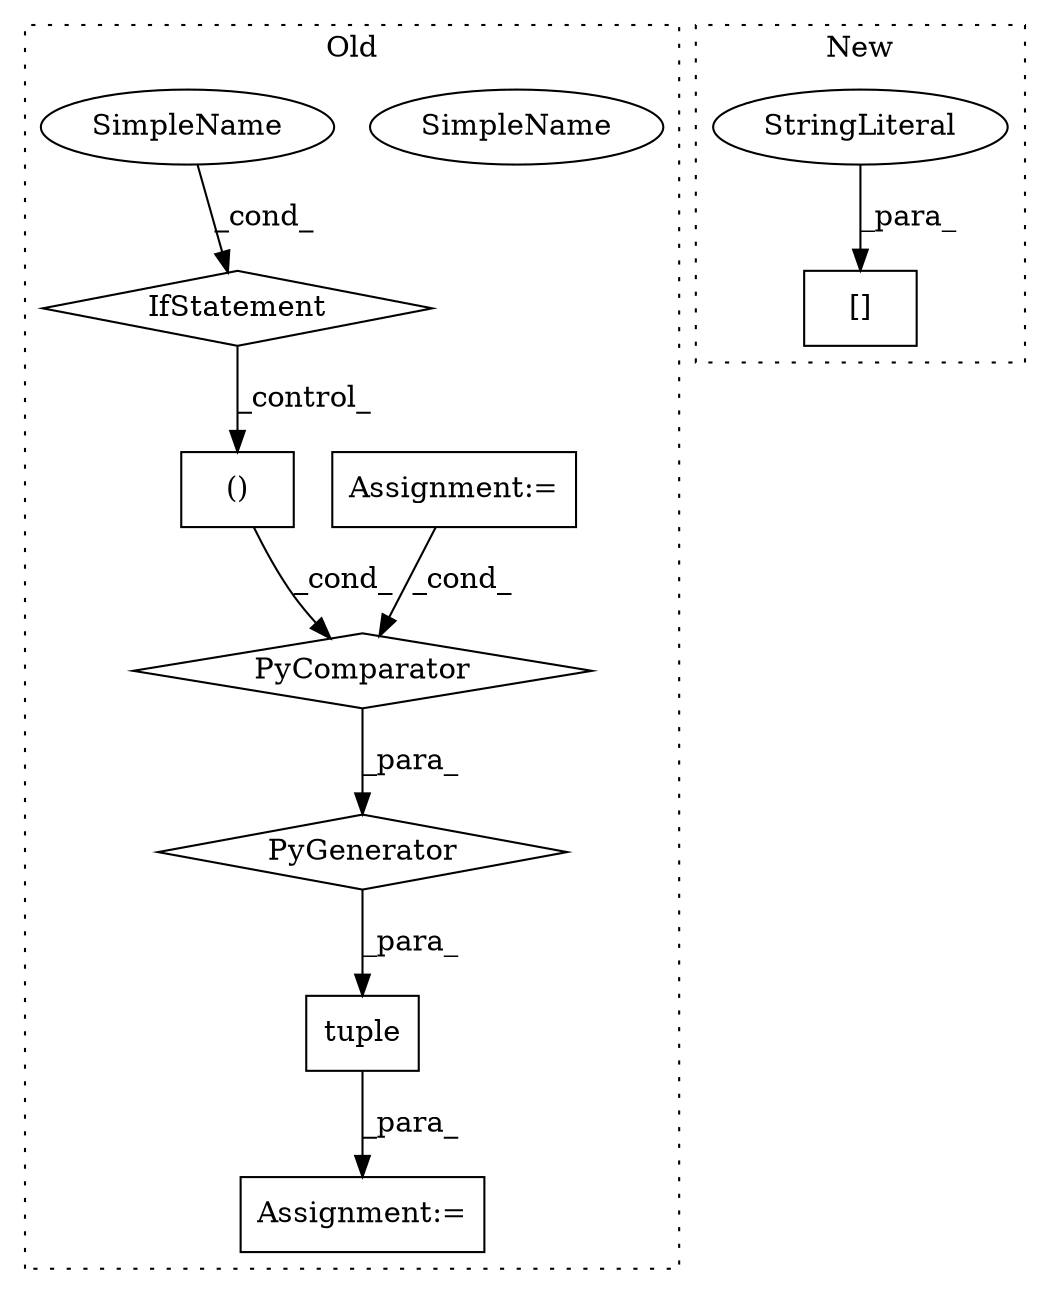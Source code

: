 digraph G {
subgraph cluster0 {
1 [label="tuple" a="32" s="313,536" l="15,-3" shape="box"];
3 [label="Assignment:=" a="7" s="312" l="1" shape="box"];
4 [label="Assignment:=" a="7" s="244" l="3" shape="box"];
5 [label="PyComparator" a="113" s="506" l="24" shape="diamond"];
6 [label="PyGenerator" a="107" s="328" l="208" shape="diamond"];
8 [label="()" a="106" s="396" l="33" shape="box"];
9 [label="IfStatement" a="25" s="506" l="24" shape="diamond"];
10 [label="SimpleName" a="42" s="525" l="5" shape="ellipse"];
11 [label="SimpleName" a="42" s="525" l="5" shape="ellipse"];
label = "Old";
style="dotted";
}
subgraph cluster1 {
2 [label="[]" a="2" s="880,898" l="8,1" shape="box"];
7 [label="StringLiteral" a="45" s="888" l="10" shape="ellipse"];
label = "New";
style="dotted";
}
1 -> 3 [label="_para_"];
4 -> 5 [label="_cond_"];
5 -> 6 [label="_para_"];
6 -> 1 [label="_para_"];
7 -> 2 [label="_para_"];
8 -> 5 [label="_cond_"];
9 -> 8 [label="_control_"];
11 -> 9 [label="_cond_"];
}